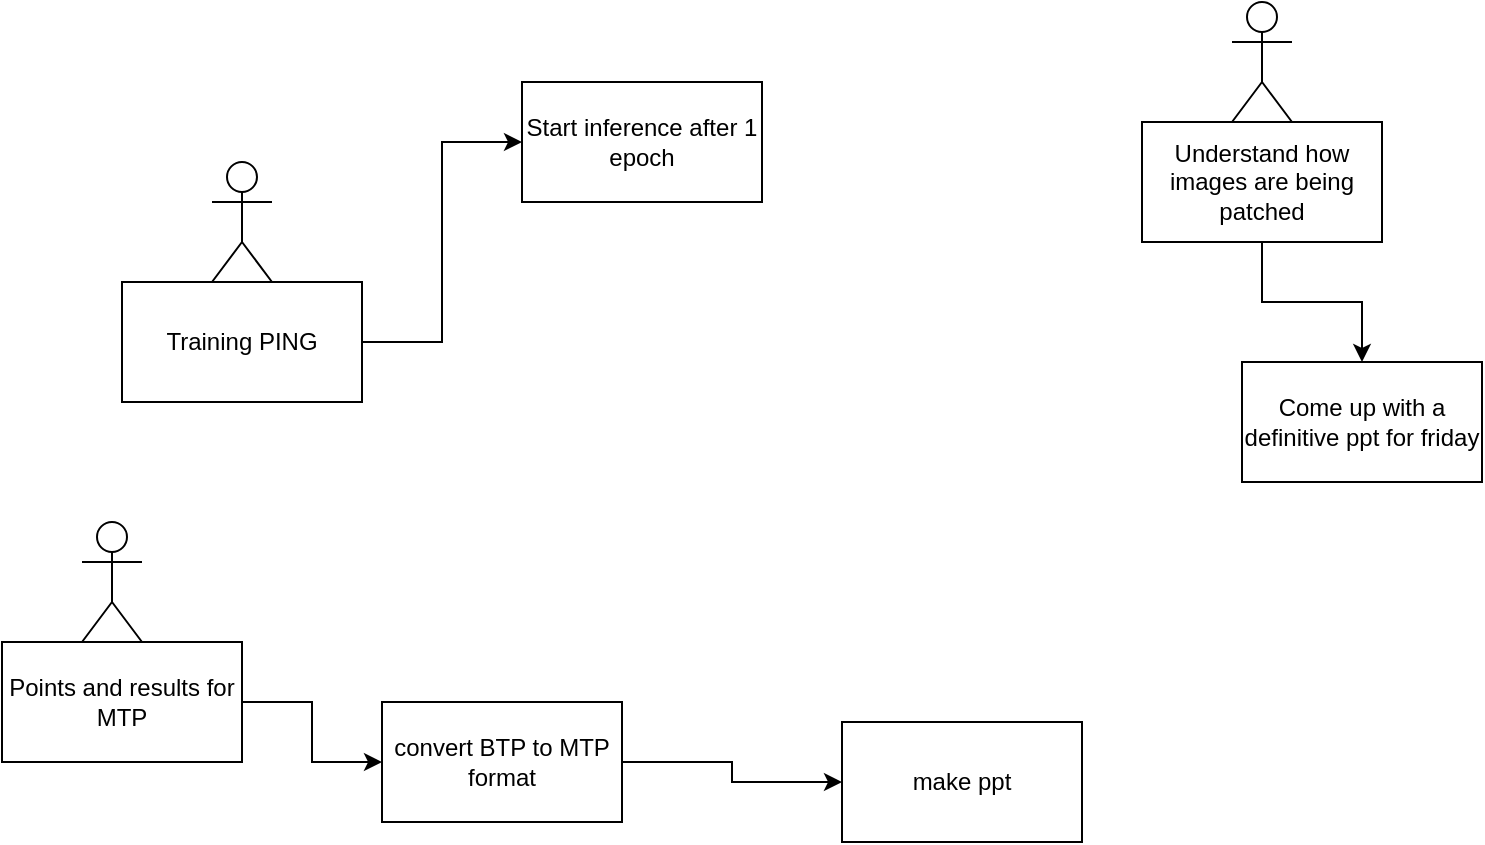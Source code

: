 <mxfile version="24.8.4">
  <diagram name="Page-1" id="9R7cBmewB-alKDY7sy95">
    <mxGraphModel dx="997" dy="1673" grid="1" gridSize="10" guides="1" tooltips="1" connect="1" arrows="1" fold="1" page="1" pageScale="1" pageWidth="850" pageHeight="1100" math="0" shadow="0">
      <root>
        <mxCell id="0" />
        <mxCell id="1" parent="0" />
        <mxCell id="A1DkqTvjUZbnHZCi2XHO-7" style="edgeStyle=orthogonalEdgeStyle;rounded=0;orthogonalLoop=1;jettySize=auto;html=1;entryX=0;entryY=0.5;entryDx=0;entryDy=0;" parent="1" source="A1DkqTvjUZbnHZCi2XHO-3" target="A1DkqTvjUZbnHZCi2XHO-6" edge="1">
          <mxGeometry relative="1" as="geometry" />
        </mxCell>
        <mxCell id="A1DkqTvjUZbnHZCi2XHO-3" value="Training PING" style="rounded=0;whiteSpace=wrap;html=1;" parent="1" vertex="1">
          <mxGeometry x="130" y="130" width="120" height="60" as="geometry" />
        </mxCell>
        <mxCell id="A1DkqTvjUZbnHZCi2XHO-6" value="Start inference after 1 epoch" style="rounded=0;whiteSpace=wrap;html=1;" parent="1" vertex="1">
          <mxGeometry x="330" y="30" width="120" height="60" as="geometry" />
        </mxCell>
        <mxCell id="A1DkqTvjUZbnHZCi2XHO-10" style="edgeStyle=orthogonalEdgeStyle;rounded=0;orthogonalLoop=1;jettySize=auto;html=1;entryX=0.5;entryY=0;entryDx=0;entryDy=0;" parent="1" source="A1DkqTvjUZbnHZCi2XHO-8" target="A1DkqTvjUZbnHZCi2XHO-9" edge="1">
          <mxGeometry relative="1" as="geometry" />
        </mxCell>
        <mxCell id="A1DkqTvjUZbnHZCi2XHO-8" value="Understand how images are being patched" style="rounded=0;whiteSpace=wrap;html=1;" parent="1" vertex="1">
          <mxGeometry x="640" y="50" width="120" height="60" as="geometry" />
        </mxCell>
        <mxCell id="A1DkqTvjUZbnHZCi2XHO-9" value="Come up with a definitive ppt for friday" style="rounded=0;whiteSpace=wrap;html=1;" parent="1" vertex="1">
          <mxGeometry x="690" y="170" width="120" height="60" as="geometry" />
        </mxCell>
        <mxCell id="A1DkqTvjUZbnHZCi2XHO-14" style="edgeStyle=orthogonalEdgeStyle;rounded=0;orthogonalLoop=1;jettySize=auto;html=1;entryX=0;entryY=0.5;entryDx=0;entryDy=0;" parent="1" source="A1DkqTvjUZbnHZCi2XHO-11" target="A1DkqTvjUZbnHZCi2XHO-12" edge="1">
          <mxGeometry relative="1" as="geometry" />
        </mxCell>
        <mxCell id="A1DkqTvjUZbnHZCi2XHO-11" value="Points and results for MTP" style="rounded=0;whiteSpace=wrap;html=1;" parent="1" vertex="1">
          <mxGeometry x="70" y="310" width="120" height="60" as="geometry" />
        </mxCell>
        <mxCell id="A1DkqTvjUZbnHZCi2XHO-15" style="edgeStyle=orthogonalEdgeStyle;rounded=0;orthogonalLoop=1;jettySize=auto;html=1;exitX=1;exitY=0.5;exitDx=0;exitDy=0;entryX=0;entryY=0.5;entryDx=0;entryDy=0;" parent="1" source="A1DkqTvjUZbnHZCi2XHO-12" target="A1DkqTvjUZbnHZCi2XHO-13" edge="1">
          <mxGeometry relative="1" as="geometry">
            <mxPoint x="480" y="380" as="targetPoint" />
          </mxGeometry>
        </mxCell>
        <mxCell id="A1DkqTvjUZbnHZCi2XHO-12" value="convert BTP to MTP format" style="rounded=0;whiteSpace=wrap;html=1;" parent="1" vertex="1">
          <mxGeometry x="260" y="340" width="120" height="60" as="geometry" />
        </mxCell>
        <mxCell id="A1DkqTvjUZbnHZCi2XHO-13" value="make ppt" style="rounded=0;whiteSpace=wrap;html=1;" parent="1" vertex="1">
          <mxGeometry x="490" y="350" width="120" height="60" as="geometry" />
        </mxCell>
        <mxCell id="A1DkqTvjUZbnHZCi2XHO-22" value="" style="shape=umlActor;verticalLabelPosition=bottom;verticalAlign=top;html=1;outlineConnect=0;" parent="1" vertex="1">
          <mxGeometry x="175" y="70" width="30" height="60" as="geometry" />
        </mxCell>
        <mxCell id="A1DkqTvjUZbnHZCi2XHO-23" value="" style="shape=umlActor;verticalLabelPosition=bottom;verticalAlign=top;html=1;outlineConnect=0;" parent="1" vertex="1">
          <mxGeometry x="110" y="250" width="30" height="60" as="geometry" />
        </mxCell>
        <mxCell id="A1DkqTvjUZbnHZCi2XHO-24" value="" style="shape=umlActor;verticalLabelPosition=bottom;verticalAlign=top;html=1;outlineConnect=0;" parent="1" vertex="1">
          <mxGeometry x="685" y="-10" width="30" height="60" as="geometry" />
        </mxCell>
      </root>
    </mxGraphModel>
  </diagram>
</mxfile>
